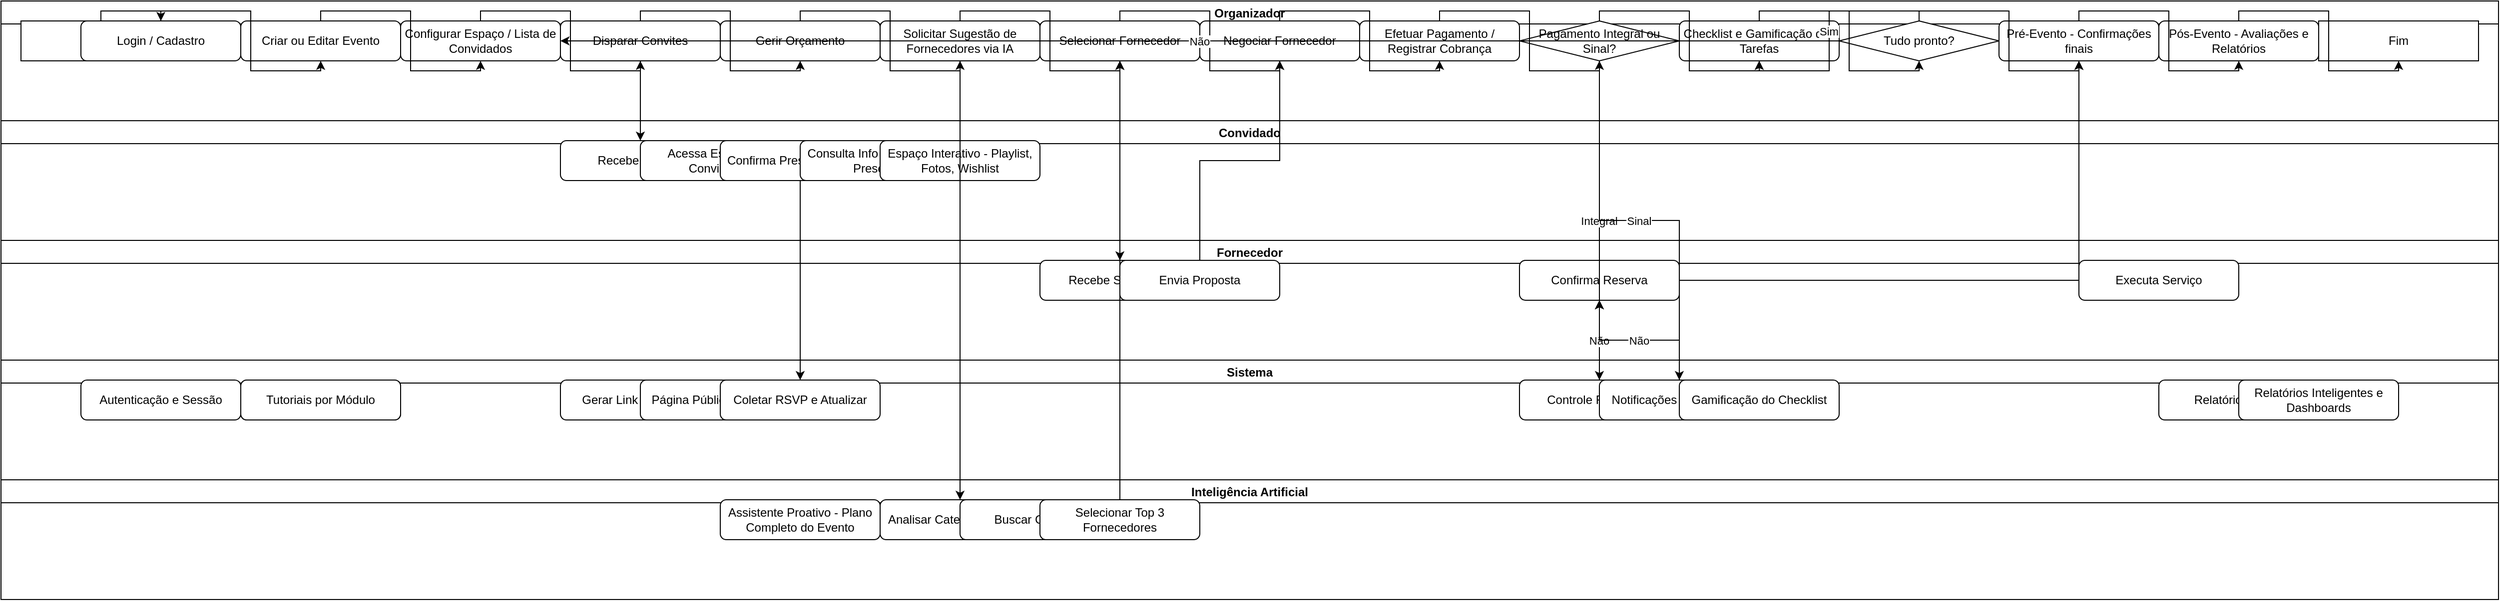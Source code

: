 
<mxfile>
  <diagram name="OrganizacaoEventoBPMN" id="0">
    <mxGraphModel dx="2500" dy="600" grid="1" gridSize="10" guides="1" tooltips="1" connect="1" arrows="1" fold="1"
      page="1" pageScale="1" pageWidth="850" pageHeight="1100" math="0" shadow="0">
      <root>
        <mxCell id="0"/>
        <mxCell id="1" parent="0"/>
        
    <mxCell id="pool1" value="Organizador" style="swimlane;horizontal=1;" vertex="1" parent="1">
      <mxGeometry x="0" y="0" width="2500" height="120" as="geometry"/>
    </mxCell>
    
    <mxCell id="pool2" value="Convidado" style="swimlane;horizontal=1;" vertex="1" parent="1">
      <mxGeometry x="0" y="120" width="2500" height="120" as="geometry"/>
    </mxCell>
    
    <mxCell id="pool3" value="Fornecedor" style="swimlane;horizontal=1;" vertex="1" parent="1">
      <mxGeometry x="0" y="240" width="2500" height="120" as="geometry"/>
    </mxCell>
    
    <mxCell id="pool4" value="Sistema" style="swimlane;horizontal=1;" vertex="1" parent="1">
      <mxGeometry x="0" y="360" width="2500" height="120" as="geometry"/>
    </mxCell>
    
    <mxCell id="pool5" value="Inteligência Artificial" style="swimlane;horizontal=1;" vertex="1" parent="1">
      <mxGeometry x="0" y="480" width="2500" height="120" as="geometry"/>
    </mxCell>
    
        
    <mxCell id="start" value="Início" style="ellipse;whiteSpace=wrap;html=1;aspect=fixed;shape=startEvent;" vertex="1" parent="pool1">
      <mxGeometry x="20" y="20" width="160" height="40" as="geometry"/>
    </mxCell>
    
    <mxCell id="A1" value="Login / Cadastro" style="rounded=1;whiteSpace=wrap;html=1;" vertex="1" parent="pool1">
      <mxGeometry x="80" y="20" width="160" height="40" as="geometry"/>
    </mxCell>
    
    <mxCell id="A2" value="Criar ou Editar Evento" style="rounded=1;whiteSpace=wrap;html=1;" vertex="1" parent="pool1">
      <mxGeometry x="240" y="20" width="160" height="40" as="geometry"/>
    </mxCell>
    
    <mxCell id="A3" value="Configurar Espaço / Lista de Convidados" style="rounded=1;whiteSpace=wrap;html=1;" vertex="1" parent="pool1">
      <mxGeometry x="400" y="20" width="160" height="40" as="geometry"/>
    </mxCell>
    
    <mxCell id="A4" value="Disparar Convites" style="rounded=1;whiteSpace=wrap;html=1;" vertex="1" parent="pool1">
      <mxGeometry x="560" y="20" width="160" height="40" as="geometry"/>
    </mxCell>
    
    <mxCell id="A5" value="Gerir Orçamento" style="rounded=1;whiteSpace=wrap;html=1;" vertex="1" parent="pool1">
      <mxGeometry x="720" y="20" width="160" height="40" as="geometry"/>
    </mxCell>
    
    <mxCell id="A6" value="Solicitar Sugestão de Fornecedores via IA" style="rounded=1;whiteSpace=wrap;html=1;" vertex="1" parent="pool1">
      <mxGeometry x="880" y="20" width="160" height="40" as="geometry"/>
    </mxCell>
    
    <mxCell id="A7" value="Selecionar Fornecedor" style="rounded=1;whiteSpace=wrap;html=1;" vertex="1" parent="pool1">
      <mxGeometry x="1040" y="20" width="160" height="40" as="geometry"/>
    </mxCell>
    
    <mxCell id="A8" value="Negociar Fornecedor" style="rounded=1;whiteSpace=wrap;html=1;" vertex="1" parent="pool1">
      <mxGeometry x="1200" y="20" width="160" height="40" as="geometry"/>
    </mxCell>
    
    <mxCell id="A9" value="Efetuar Pagamento / Registrar Cobrança" style="rounded=1;whiteSpace=wrap;html=1;" vertex="1" parent="pool1">
      <mxGeometry x="1360" y="20" width="160" height="40" as="geometry"/>
    </mxCell>
    
    <mxCell id="D1" value="Pagamento Integral ou Sinal?" style="rhombus;whiteSpace=wrap;html=1;" vertex="1" parent="pool1">
      <mxGeometry x="1520" y="20" width="160" height="40" as="geometry"/>
    </mxCell>
    
    <mxCell id="A10" value="Checklist e Gamificação das Tarefas" style="rounded=1;whiteSpace=wrap;html=1;" vertex="1" parent="pool1">
      <mxGeometry x="1680" y="20" width="160" height="40" as="geometry"/>
    </mxCell>
    
    <mxCell id="D2" value="Tudo pronto?" style="rhombus;whiteSpace=wrap;html=1;" vertex="1" parent="pool1">
      <mxGeometry x="1840" y="20" width="160" height="40" as="geometry"/>
    </mxCell>
    
    <mxCell id="A11" value="Pré-Evento - Confirmações finais" style="rounded=1;whiteSpace=wrap;html=1;" vertex="1" parent="pool1">
      <mxGeometry x="2000" y="20" width="160" height="40" as="geometry"/>
    </mxCell>
    
    <mxCell id="A12" value="Pós-Evento - Avaliações e Relatórios" style="rounded=1;whiteSpace=wrap;html=1;" vertex="1" parent="pool1">
      <mxGeometry x="2160" y="20" width="160" height="40" as="geometry"/>
    </mxCell>
    
    <mxCell id="end" value="Fim" style="ellipse;whiteSpace=wrap;html=1;aspect=fixed;shape=endEvent;" vertex="1" parent="pool1">
      <mxGeometry x="2320" y="20" width="160" height="40" as="geometry"/>
    </mxCell>
    
    <mxCell id="C1" value="Recebe Convite" style="rounded=1;whiteSpace=wrap;html=1;" vertex="1" parent="pool2">
      <mxGeometry x="560" y="20" width="160" height="40" as="geometry"/>
    </mxCell>
    
    <mxCell id="C2" value="Acessa Espaço dos Convidados" style="rounded=1;whiteSpace=wrap;html=1;" vertex="1" parent="pool2">
      <mxGeometry x="640" y="20" width="160" height="40" as="geometry"/>
    </mxCell>
    
    <mxCell id="C3" value="Confirma Presença - RSVP" style="rounded=1;whiteSpace=wrap;html=1;" vertex="1" parent="pool2">
      <mxGeometry x="720" y="20" width="160" height="40" as="geometry"/>
    </mxCell>
    
    <mxCell id="C4" value="Consulta Info - Data, Local, Presentes" style="rounded=1;whiteSpace=wrap;html=1;" vertex="1" parent="pool2">
      <mxGeometry x="800" y="20" width="160" height="40" as="geometry"/>
    </mxCell>
    
    <mxCell id="C5" value="Espaço Interativo - Playlist, Fotos, Wishlist" style="rounded=1;whiteSpace=wrap;html=1;" vertex="1" parent="pool2">
      <mxGeometry x="880" y="20" width="160" height="40" as="geometry"/>
    </mxCell>
    
    <mxCell id="F1" value="Recebe Solicitação" style="rounded=1;whiteSpace=wrap;html=1;" vertex="1" parent="pool3">
      <mxGeometry x="1040" y="20" width="160" height="40" as="geometry"/>
    </mxCell>
    
    <mxCell id="F2" value="Envia Proposta" style="rounded=1;whiteSpace=wrap;html=1;" vertex="1" parent="pool3">
      <mxGeometry x="1120" y="20" width="160" height="40" as="geometry"/>
    </mxCell>
    
    <mxCell id="F3" value="Confirma Reserva" style="rounded=1;whiteSpace=wrap;html=1;" vertex="1" parent="pool3">
      <mxGeometry x="1520" y="20" width="160" height="40" as="geometry"/>
    </mxCell>
    
    <mxCell id="F4" value="Executa Serviço" style="rounded=1;whiteSpace=wrap;html=1;" vertex="1" parent="pool3">
      <mxGeometry x="2080" y="20" width="160" height="40" as="geometry"/>
    </mxCell>
    
    <mxCell id="S1" value="Autenticação e Sessão" style="rounded=1;whiteSpace=wrap;html=1;" vertex="1" parent="pool4">
      <mxGeometry x="80" y="20" width="160" height="40" as="geometry"/>
    </mxCell>
    
    <mxCell id="S2" value="Persistência de Dados" style="rounded=1;whiteSpace=wrap;html=1;" vertex="1" parent="pool4">
      <mxGeometry x="240" y="20" width="160" height="40" as="geometry"/>
    </mxCell>
    
    <mxCell id="S3" value="Gerar Link do Convite" style="rounded=1;whiteSpace=wrap;html=1;" vertex="1" parent="pool4">
      <mxGeometry x="560" y="20" width="160" height="40" as="geometry"/>
    </mxCell>
    
    <mxCell id="S4" value="Página Pública do Evento" style="rounded=1;whiteSpace=wrap;html=1;" vertex="1" parent="pool4">
      <mxGeometry x="640" y="20" width="160" height="40" as="geometry"/>
    </mxCell>
    
    <mxCell id="S5" value="Coletar RSVP e Atualizar" style="rounded=1;whiteSpace=wrap;html=1;" vertex="1" parent="pool4">
      <mxGeometry x="720" y="20" width="160" height="40" as="geometry"/>
    </mxCell>
    
    <mxCell id="S6" value="Controle Financeiro" style="rounded=1;whiteSpace=wrap;html=1;" vertex="1" parent="pool4">
      <mxGeometry x="1520" y="20" width="160" height="40" as="geometry"/>
    </mxCell>
    
    <mxCell id="S7" value="Notificações e Lembretes" style="rounded=1;whiteSpace=wrap;html=1;" vertex="1" parent="pool4">
      <mxGeometry x="1600" y="20" width="160" height="40" as="geometry"/>
    </mxCell>
    
    <mxCell id="S8" value="Tutoriais por Módulo" style="rounded=1;whiteSpace=wrap;html=1;" vertex="1" parent="pool4">
      <mxGeometry x="240" y="20" width="160" height="40" as="geometry"/>
    </mxCell>
    
    <mxCell id="S9" value="Relatórios / KPIs" style="rounded=1;whiteSpace=wrap;html=1;" vertex="1" parent="pool4">
      <mxGeometry x="2160" y="20" width="160" height="40" as="geometry"/>
    </mxCell>
    
    <mxCell id="S10" value="Relatórios Inteligentes e Dashboards" style="rounded=1;whiteSpace=wrap;html=1;" vertex="1" parent="pool4">
      <mxGeometry x="2240" y="20" width="160" height="40" as="geometry"/>
    </mxCell>
    
    <mxCell id="S11" value="Gamificação do Checklist" style="rounded=1;whiteSpace=wrap;html=1;" vertex="1" parent="pool4">
      <mxGeometry x="1680" y="20" width="160" height="40" as="geometry"/>
    </mxCell>
    
    <mxCell id="IA1" value="Analisar Categorias e Itens" style="rounded=1;whiteSpace=wrap;html=1;" vertex="1" parent="pool5">
      <mxGeometry x="880" y="20" width="160" height="40" as="geometry"/>
    </mxCell>
    
    <mxCell id="IA2" value="Buscar Cotações" style="rounded=1;whiteSpace=wrap;html=1;" vertex="1" parent="pool5">
      <mxGeometry x="960" y="20" width="160" height="40" as="geometry"/>
    </mxCell>
    
    <mxCell id="IA3" value="Selecionar Top 3 Fornecedores" style="rounded=1;whiteSpace=wrap;html=1;" vertex="1" parent="pool5">
      <mxGeometry x="1040" y="20" width="160" height="40" as="geometry"/>
    </mxCell>
    
    <mxCell id="IA4" value="Assistente Proativo - Plano Completo do Evento" style="rounded=1;whiteSpace=wrap;html=1;" vertex="1" parent="pool5">
      <mxGeometry x="720" y="20" width="160" height="40" as="geometry"/>
    </mxCell>
    
        
        <mxCell id="edge_0" style="edgeStyle=orthogonalEdgeStyle;rounded=0;" edge="1" source="start" target="A1" parent="1">
          <mxGeometry relative="1" as="geometry"/>
        </mxCell>
        
        <mxCell id="edge_1" style="edgeStyle=orthogonalEdgeStyle;rounded=0;" edge="1" source="A1" target="A2" parent="1">
          <mxGeometry relative="1" as="geometry"/>
        </mxCell>
        
        <mxCell id="edge_2" style="edgeStyle=orthogonalEdgeStyle;rounded=0;" edge="1" source="A2" target="A3" parent="1">
          <mxGeometry relative="1" as="geometry"/>
        </mxCell>
        
        <mxCell id="edge_3" style="edgeStyle=orthogonalEdgeStyle;rounded=0;" edge="1" source="A3" target="A4" parent="1">
          <mxGeometry relative="1" as="geometry"/>
        </mxCell>
        
        <mxCell id="edge_4" style="edgeStyle=orthogonalEdgeStyle;rounded=0;" edge="1" source="A4" target="A5" parent="1">
          <mxGeometry relative="1" as="geometry"/>
        </mxCell>
        
        <mxCell id="edge_5" style="edgeStyle=orthogonalEdgeStyle;rounded=0;" edge="1" source="A5" target="A6" parent="1">
          <mxGeometry relative="1" as="geometry"/>
        </mxCell>
        
        <mxCell id="edge_6" style="edgeStyle=orthogonalEdgeStyle;rounded=0;" edge="1" source="A6" target="A7" parent="1">
          <mxGeometry relative="1" as="geometry"/>
        </mxCell>
        
        <mxCell id="edge_7" style="edgeStyle=orthogonalEdgeStyle;rounded=0;" edge="1" source="A7" target="A8" parent="1">
          <mxGeometry relative="1" as="geometry"/>
        </mxCell>
        
        <mxCell id="edge_8" style="edgeStyle=orthogonalEdgeStyle;rounded=0;" edge="1" source="A8" target="A9" parent="1">
          <mxGeometry relative="1" as="geometry"/>
        </mxCell>
        
        <mxCell id="edge_9" style="edgeStyle=orthogonalEdgeStyle;rounded=0;" edge="1" source="A9" target="D1" parent="1">
          <mxGeometry relative="1" as="geometry"/>
        </mxCell>
        
        <mxCell id="edge_10" style="edgeStyle=orthogonalEdgeStyle;rounded=0;" edge="1" source="D1" target="A10" parent="1">
          <mxGeometry relative="1" as="geometry"/>
        </mxCell>
        
        <mxCell id="edge_11" style="edgeStyle=orthogonalEdgeStyle;rounded=0;" edge="1" source="A10" target="D2" parent="1">
          <mxGeometry relative="1" as="geometry"/>
        </mxCell>
        
        <mxCell id="edge_12" style="edgeStyle=orthogonalEdgeStyle;rounded=0;" edge="1" source="D2" target="A11" parent="1">
          <mxGeometry relative="1" as="geometry"/>
        </mxCell>
        
        <mxCell id="edge_13" style="edgeStyle=orthogonalEdgeStyle;rounded=0;" edge="1" source="A11" target="A12" parent="1">
          <mxGeometry relative="1" as="geometry"/>
        </mxCell>
        
        <mxCell id="edge_14" style="edgeStyle=orthogonalEdgeStyle;rounded=0;" edge="1" source="A12" target="end" parent="1">
          <mxGeometry relative="1" as="geometry"/>
        </mxCell>
        
      
    <mxCell id="edge_d1_integral" value="Integral" style="edgeStyle=orthogonalEdgeStyle;rounded=0;" edge="1" source="D1" target="S6" parent="1">
      <mxGeometry relative="1" as="geometry"/>
    </mxCell>
    
    <mxCell id="edge_d1_sinal" value="Sinal" style="edgeStyle=orthogonalEdgeStyle;rounded=0;" edge="1" source="D1" target="S7" parent="1">
      <mxGeometry relative="1" as="geometry"/>
    </mxCell>
    
    <mxCell id="edge_d1_to_f3" value="Não" style="edgeStyle=orthogonalEdgeStyle;rounded=0;" edge="1" source="S6" target="F3" parent="1">
      <mxGeometry relative="1" as="geometry"/>
    </mxCell>
    
    <mxCell id="edge_d1s_to_f3" value="Não" style="edgeStyle=orthogonalEdgeStyle;rounded=0;" edge="1" source="S7" target="F3" parent="1">
      <mxGeometry relative="1" as="geometry"/>
    </mxCell>
    
    <mxCell id="edge_d2_nao" value="Não" style="edgeStyle=orthogonalEdgeStyle;rounded=0;" edge="1" source="D2" target="A3" parent="1">
      <mxGeometry relative="1" as="geometry"/>
    </mxCell>
    
    <mxCell id="edge_d2_sim" value="Sim" style="edgeStyle=orthogonalEdgeStyle;rounded=0;" edge="1" source="D2" target="A10" parent="1">
      <mxGeometry relative="1" as="geometry"/>
    </mxCell>
    
    <mxCell id="msg_convite" style="edgeStyle=orthogonalEdgeStyle;rounded=0;" edge="1" source="A4" target="C1" parent="1">
      <mxGeometry relative="1" as="geometry"/>
    </mxCell>
    
    <mxCell id="msg_rsvp" style="edgeStyle=orthogonalEdgeStyle;rounded=0;" edge="1" source="C3" target="S5" parent="1">
      <mxGeometry relative="1" as="geometry"/>
    </mxCell>
    
    <mxCell id="msg_solicita_ia" style="edgeStyle=orthogonalEdgeStyle;rounded=0;" edge="1" source="A6" target="IA1" parent="1">
      <mxGeometry relative="1" as="geometry"/>
    </mxCell>
    
    <mxCell id="msg_ia_sugestao" style="edgeStyle=orthogonalEdgeStyle;rounded=0;" edge="1" source="IA3" target="A7" parent="1">
      <mxGeometry relative="1" as="geometry"/>
    </mxCell>
    
    <mxCell id="msg_solicita_forn" style="edgeStyle=orthogonalEdgeStyle;rounded=0;" edge="1" source="A7" target="F1" parent="1">
      <mxGeometry relative="1" as="geometry"/>
    </mxCell>
    
    <mxCell id="msg_proposta_forn" style="edgeStyle=orthogonalEdgeStyle;rounded=0;" edge="1" source="F2" target="A8" parent="1">
      <mxGeometry relative="1" as="geometry"/>
    </mxCell>
    
    <mxCell id="msg_confirma_servico" style="edgeStyle=orthogonalEdgeStyle;rounded=0;" edge="1" source="F3" target="A11" parent="1">
      <mxGeometry relative="1" as="geometry"/>
    </mxCell>
    </root>
    </mxGraphModel>
  </diagram>
</mxfile>
